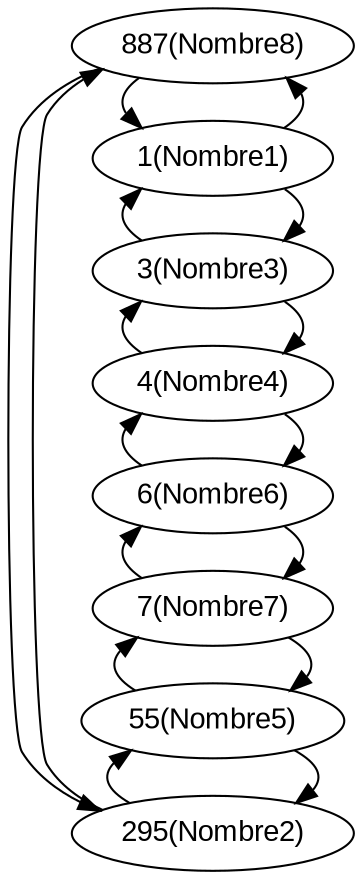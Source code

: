 digraph D {
rankdir=LR
node [fontname="Arial"];

"1(Nombre1)"->"3(Nombre3)";
"3(Nombre3)"->"1(Nombre1)";
"3(Nombre3)"->"4(Nombre4)";
"4(Nombre4)"->"3(Nombre3)";
"4(Nombre4)"->"6(Nombre6)";
"6(Nombre6)"->"4(Nombre4)";
"6(Nombre6)"->"7(Nombre7)";
"7(Nombre7)"->"6(Nombre6)";
"7(Nombre7)"->"55(Nombre5)";
"55(Nombre5)"->"7(Nombre7)";
"55(Nombre5)"->"295(Nombre2)";
"295(Nombre2)"->"55(Nombre5)";
"295(Nombre2)"->"887(Nombre8)";
"887(Nombre8)"->"295(Nombre2)";
"1(Nombre1)"->"887(Nombre8)";
"887(Nombre8)"->"1(Nombre1)";
{rank=same;"1(Nombre1)";"3(Nombre3)";"4(Nombre4)";"6(Nombre6)";"7(Nombre7)";"55(Nombre5)";"295(Nombre2)";"887(Nombre8)";};

}